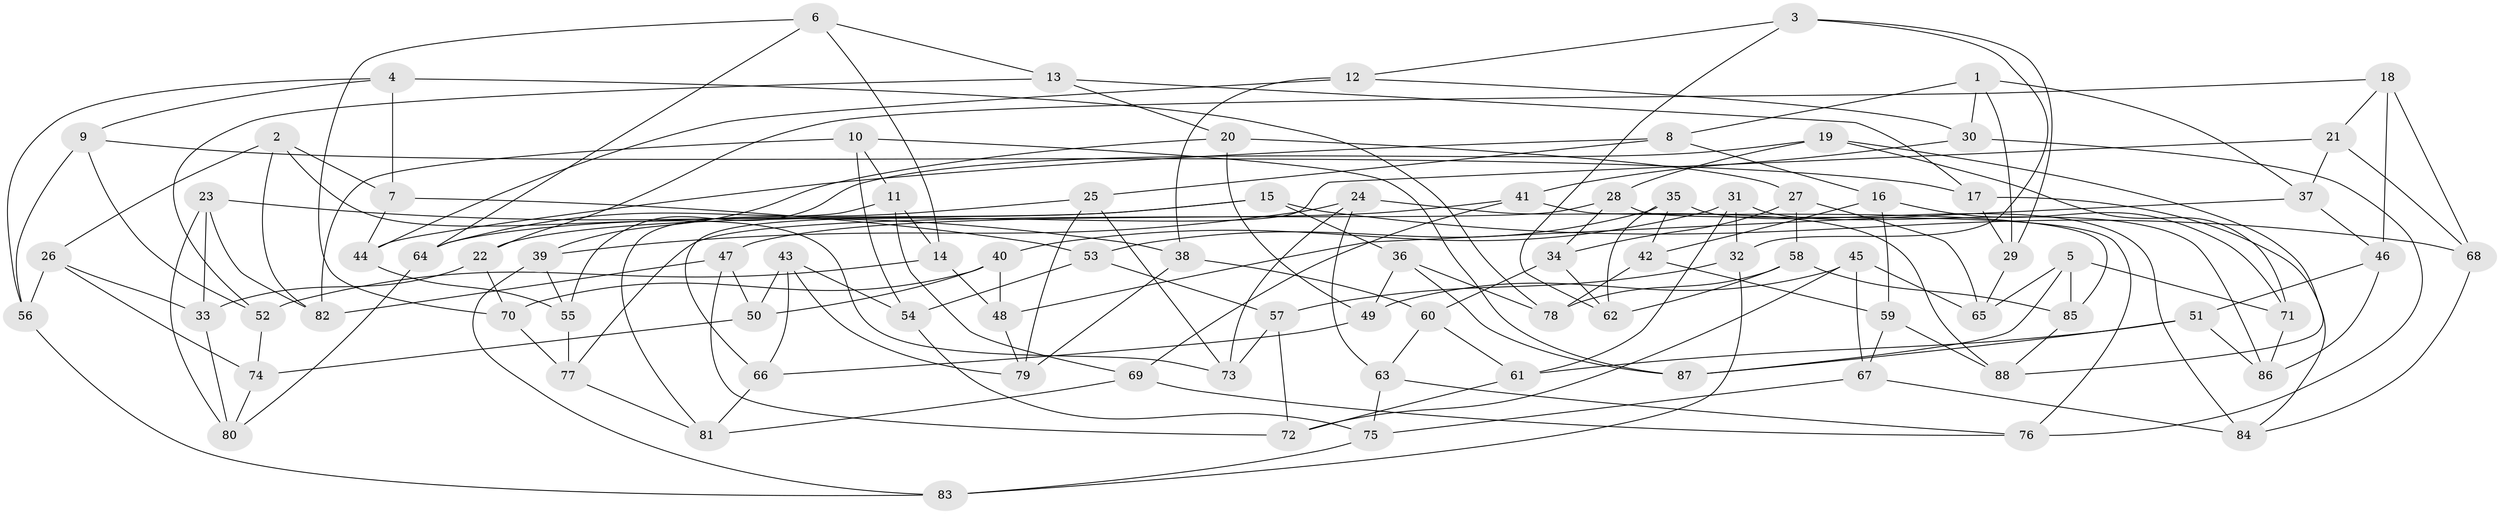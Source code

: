 // Generated by graph-tools (version 1.1) at 2025/37/03/09/25 02:37:50]
// undirected, 88 vertices, 176 edges
graph export_dot {
graph [start="1"]
  node [color=gray90,style=filled];
  1;
  2;
  3;
  4;
  5;
  6;
  7;
  8;
  9;
  10;
  11;
  12;
  13;
  14;
  15;
  16;
  17;
  18;
  19;
  20;
  21;
  22;
  23;
  24;
  25;
  26;
  27;
  28;
  29;
  30;
  31;
  32;
  33;
  34;
  35;
  36;
  37;
  38;
  39;
  40;
  41;
  42;
  43;
  44;
  45;
  46;
  47;
  48;
  49;
  50;
  51;
  52;
  53;
  54;
  55;
  56;
  57;
  58;
  59;
  60;
  61;
  62;
  63;
  64;
  65;
  66;
  67;
  68;
  69;
  70;
  71;
  72;
  73;
  74;
  75;
  76;
  77;
  78;
  79;
  80;
  81;
  82;
  83;
  84;
  85;
  86;
  87;
  88;
  1 -- 8;
  1 -- 29;
  1 -- 37;
  1 -- 30;
  2 -- 7;
  2 -- 73;
  2 -- 26;
  2 -- 82;
  3 -- 62;
  3 -- 12;
  3 -- 29;
  3 -- 32;
  4 -- 78;
  4 -- 7;
  4 -- 56;
  4 -- 9;
  5 -- 71;
  5 -- 65;
  5 -- 87;
  5 -- 85;
  6 -- 13;
  6 -- 64;
  6 -- 14;
  6 -- 70;
  7 -- 53;
  7 -- 44;
  8 -- 25;
  8 -- 44;
  8 -- 16;
  9 -- 56;
  9 -- 52;
  9 -- 17;
  10 -- 82;
  10 -- 54;
  10 -- 11;
  10 -- 87;
  11 -- 69;
  11 -- 14;
  11 -- 81;
  12 -- 30;
  12 -- 38;
  12 -- 44;
  13 -- 52;
  13 -- 17;
  13 -- 20;
  14 -- 48;
  14 -- 52;
  15 -- 68;
  15 -- 64;
  15 -- 36;
  15 -- 22;
  16 -- 59;
  16 -- 42;
  16 -- 71;
  17 -- 84;
  17 -- 29;
  18 -- 21;
  18 -- 68;
  18 -- 46;
  18 -- 22;
  19 -- 71;
  19 -- 55;
  19 -- 88;
  19 -- 28;
  20 -- 49;
  20 -- 27;
  20 -- 39;
  21 -- 68;
  21 -- 66;
  21 -- 37;
  22 -- 70;
  22 -- 33;
  23 -- 33;
  23 -- 38;
  23 -- 80;
  23 -- 82;
  24 -- 63;
  24 -- 88;
  24 -- 73;
  24 -- 39;
  25 -- 64;
  25 -- 73;
  25 -- 79;
  26 -- 74;
  26 -- 56;
  26 -- 33;
  27 -- 34;
  27 -- 65;
  27 -- 58;
  28 -- 76;
  28 -- 77;
  28 -- 34;
  29 -- 65;
  30 -- 41;
  30 -- 76;
  31 -- 61;
  31 -- 86;
  31 -- 40;
  31 -- 32;
  32 -- 83;
  32 -- 57;
  33 -- 80;
  34 -- 62;
  34 -- 60;
  35 -- 42;
  35 -- 62;
  35 -- 84;
  35 -- 53;
  36 -- 49;
  36 -- 78;
  36 -- 87;
  37 -- 48;
  37 -- 46;
  38 -- 79;
  38 -- 60;
  39 -- 55;
  39 -- 83;
  40 -- 70;
  40 -- 50;
  40 -- 48;
  41 -- 47;
  41 -- 69;
  41 -- 85;
  42 -- 78;
  42 -- 59;
  43 -- 50;
  43 -- 79;
  43 -- 66;
  43 -- 54;
  44 -- 55;
  45 -- 67;
  45 -- 49;
  45 -- 65;
  45 -- 72;
  46 -- 51;
  46 -- 86;
  47 -- 82;
  47 -- 72;
  47 -- 50;
  48 -- 79;
  49 -- 66;
  50 -- 74;
  51 -- 86;
  51 -- 61;
  51 -- 87;
  52 -- 74;
  53 -- 54;
  53 -- 57;
  54 -- 75;
  55 -- 77;
  56 -- 83;
  57 -- 73;
  57 -- 72;
  58 -- 78;
  58 -- 85;
  58 -- 62;
  59 -- 67;
  59 -- 88;
  60 -- 61;
  60 -- 63;
  61 -- 72;
  63 -- 75;
  63 -- 76;
  64 -- 80;
  66 -- 81;
  67 -- 84;
  67 -- 75;
  68 -- 84;
  69 -- 81;
  69 -- 76;
  70 -- 77;
  71 -- 86;
  74 -- 80;
  75 -- 83;
  77 -- 81;
  85 -- 88;
}
